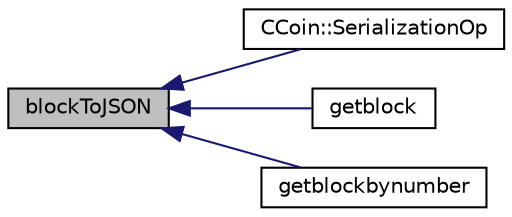 digraph "blockToJSON"
{
  edge [fontname="Helvetica",fontsize="10",labelfontname="Helvetica",labelfontsize="10"];
  node [fontname="Helvetica",fontsize="10",shape=record];
  rankdir="LR";
  Node10 [label="blockToJSON",height=0.2,width=0.4,color="black", fillcolor="grey75", style="filled", fontcolor="black"];
  Node10 -> Node11 [dir="back",color="midnightblue",fontsize="10",style="solid",fontname="Helvetica"];
  Node11 [label="CCoin::SerializationOp",height=0.2,width=0.4,color="black", fillcolor="white", style="filled",URL="$struct_c_coin.html#a2a0a2532bdacb03b087b3b0a400830ec"];
  Node10 -> Node12 [dir="back",color="midnightblue",fontsize="10",style="solid",fontname="Helvetica"];
  Node12 [label="getblock",height=0.2,width=0.4,color="black", fillcolor="white", style="filled",URL="$rpcblockchain_8cpp.html#a63608cf1bb275120194c3b4e070af3d7"];
  Node10 -> Node13 [dir="back",color="midnightblue",fontsize="10",style="solid",fontname="Helvetica"];
  Node13 [label="getblockbynumber",height=0.2,width=0.4,color="black", fillcolor="white", style="filled",URL="$rpcblockchain_8cpp.html#a4039f7b3e313c63b81c98e3fc479a117"];
}
